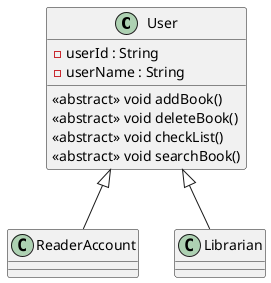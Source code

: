 @startuml
'https://plantuml.com/sequence-diagram

class User {
 - userId : String
 - userName : String
 <<abstract>> void addBook()
 <<abstract>> void deleteBook()
 <<abstract>> void checkList()
 <<abstract>> void searchBook()
}
class ReaderAccount extends User {

}
class Librarian extends User {

}
@enduml